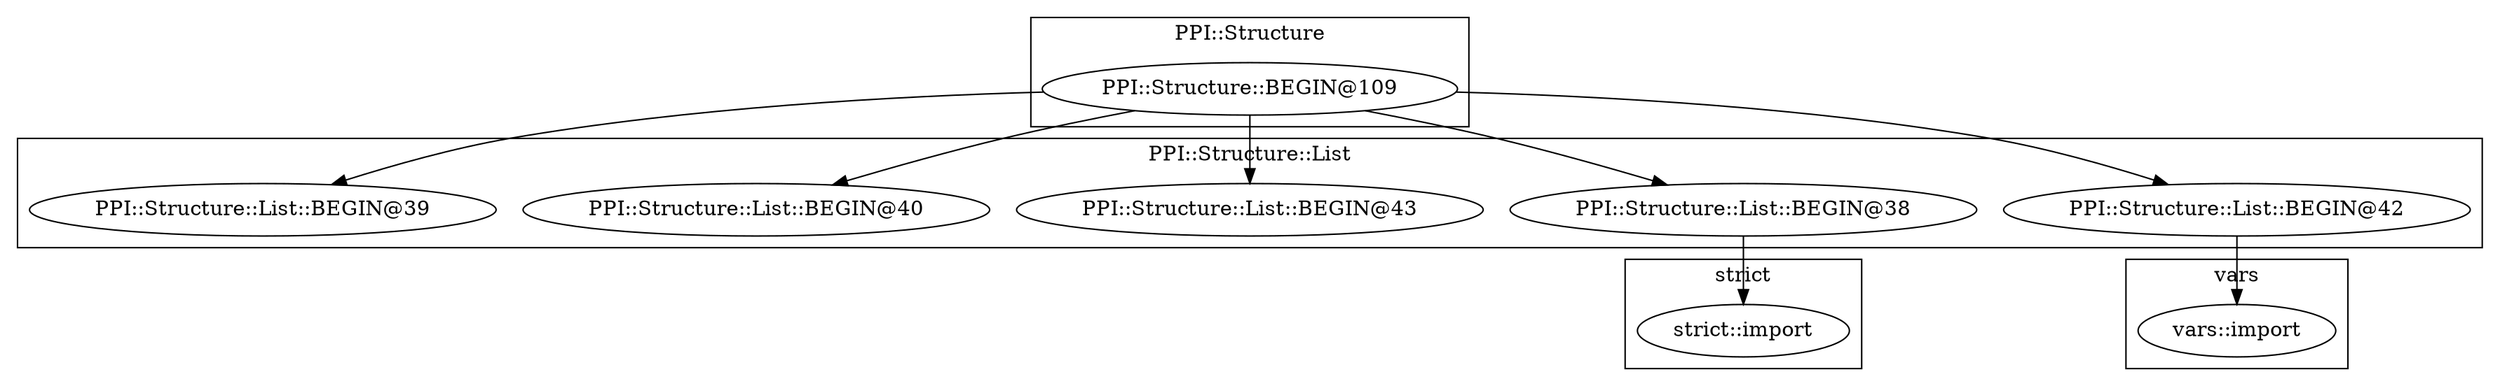 digraph {
graph [overlap=false]
subgraph cluster_PPI_Structure_List {
	label="PPI::Structure::List";
	"PPI::Structure::List::BEGIN@38";
	"PPI::Structure::List::BEGIN@42";
	"PPI::Structure::List::BEGIN@43";
	"PPI::Structure::List::BEGIN@40";
	"PPI::Structure::List::BEGIN@39";
}
subgraph cluster_PPI_Structure {
	label="PPI::Structure";
	"PPI::Structure::BEGIN@109";
}
subgraph cluster_vars {
	label="vars";
	"vars::import";
}
subgraph cluster_strict {
	label="strict";
	"strict::import";
}
"PPI::Structure::BEGIN@109" -> "PPI::Structure::List::BEGIN@43";
"PPI::Structure::BEGIN@109" -> "PPI::Structure::List::BEGIN@39";
"PPI::Structure::List::BEGIN@38" -> "strict::import";
"PPI::Structure::BEGIN@109" -> "PPI::Structure::List::BEGIN@42";
"PPI::Structure::BEGIN@109" -> "PPI::Structure::List::BEGIN@38";
"PPI::Structure::List::BEGIN@42" -> "vars::import";
"PPI::Structure::BEGIN@109" -> "PPI::Structure::List::BEGIN@40";
}

